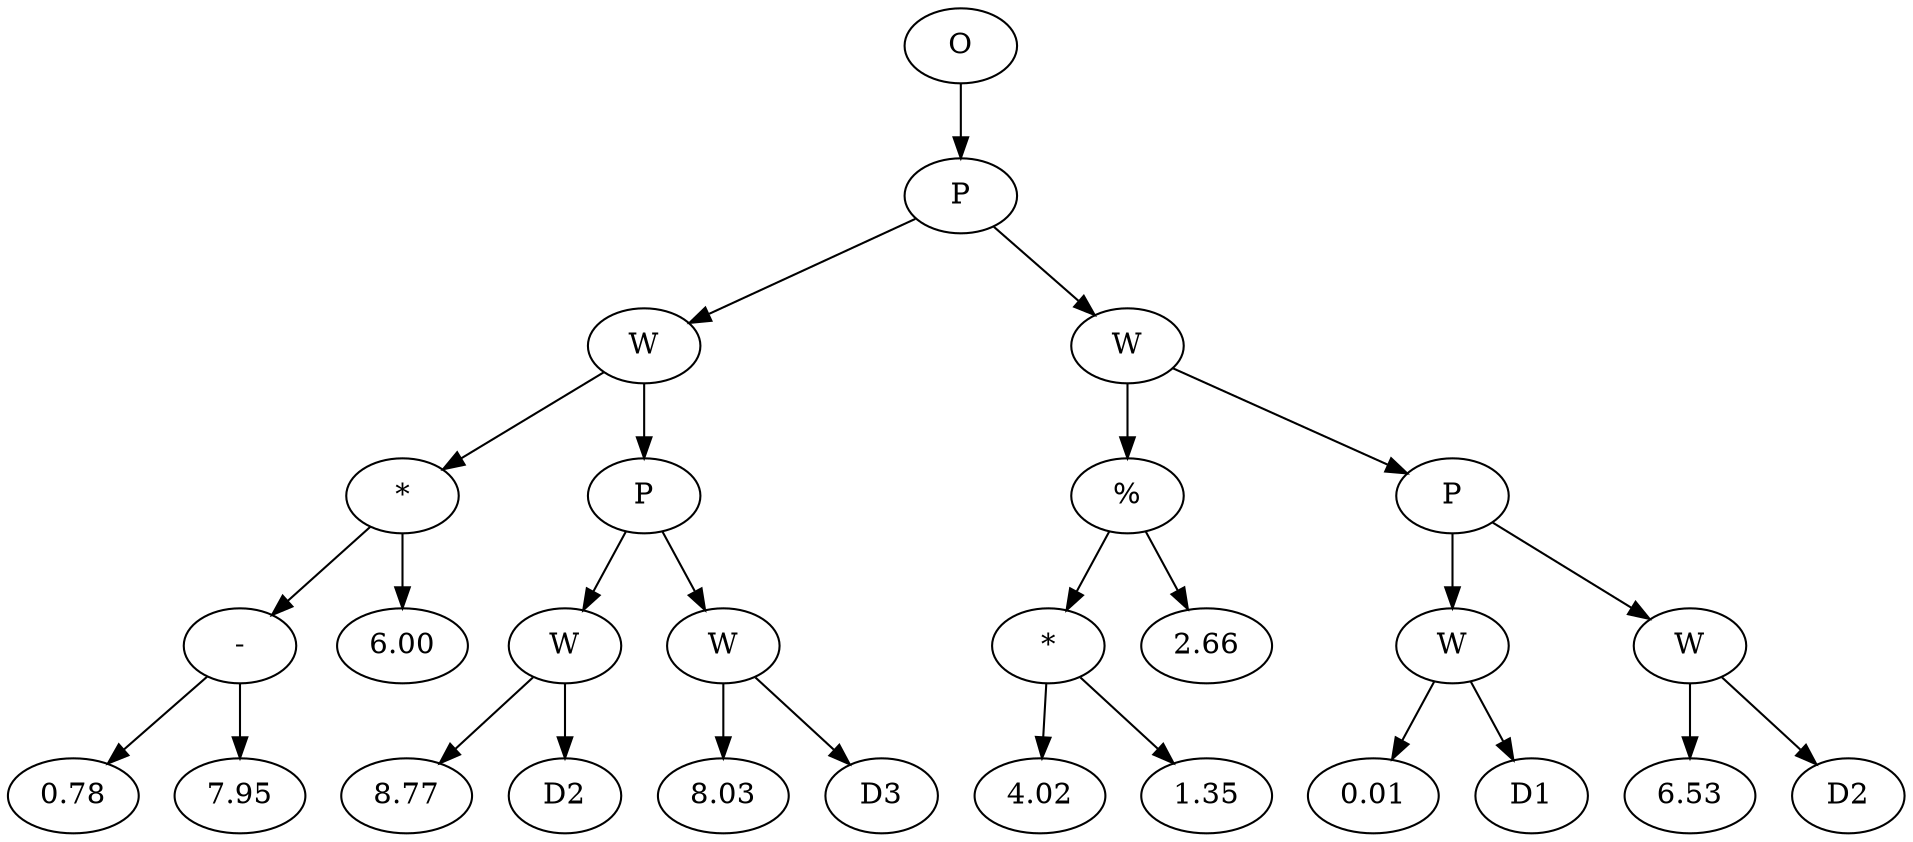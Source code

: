 // Tree
digraph {
	169300 [label=O]
	169301 [label=P]
	169300 -> 169301
	169302 [label=W]
	169301 -> 169302
	169303 [label="*"]
	169302 -> 169303
	169304 [label="-"]
	169303 -> 169304
	169305 [label=0.78]
	169304 -> 169305
	169306 [label=7.95]
	169304 -> 169306
	169307 [label=6.00]
	169303 -> 169307
	169308 [label=P]
	169302 -> 169308
	169309 [label=W]
	169308 -> 169309
	169310 [label=8.77]
	169309 -> 169310
	169311 [label=D2]
	169309 -> 169311
	169312 [label=W]
	169308 -> 169312
	169313 [label=8.03]
	169312 -> 169313
	169314 [label=D3]
	169312 -> 169314
	169315 [label=W]
	169301 -> 169315
	169316 [label="%"]
	169315 -> 169316
	169317 [label="*"]
	169316 -> 169317
	169318 [label=4.02]
	169317 -> 169318
	169319 [label=1.35]
	169317 -> 169319
	169320 [label=2.66]
	169316 -> 169320
	169321 [label=P]
	169315 -> 169321
	169322 [label=W]
	169321 -> 169322
	169323 [label=0.01]
	169322 -> 169323
	169324 [label=D1]
	169322 -> 169324
	169325 [label=W]
	169321 -> 169325
	169326 [label=6.53]
	169325 -> 169326
	169327 [label=D2]
	169325 -> 169327
}
